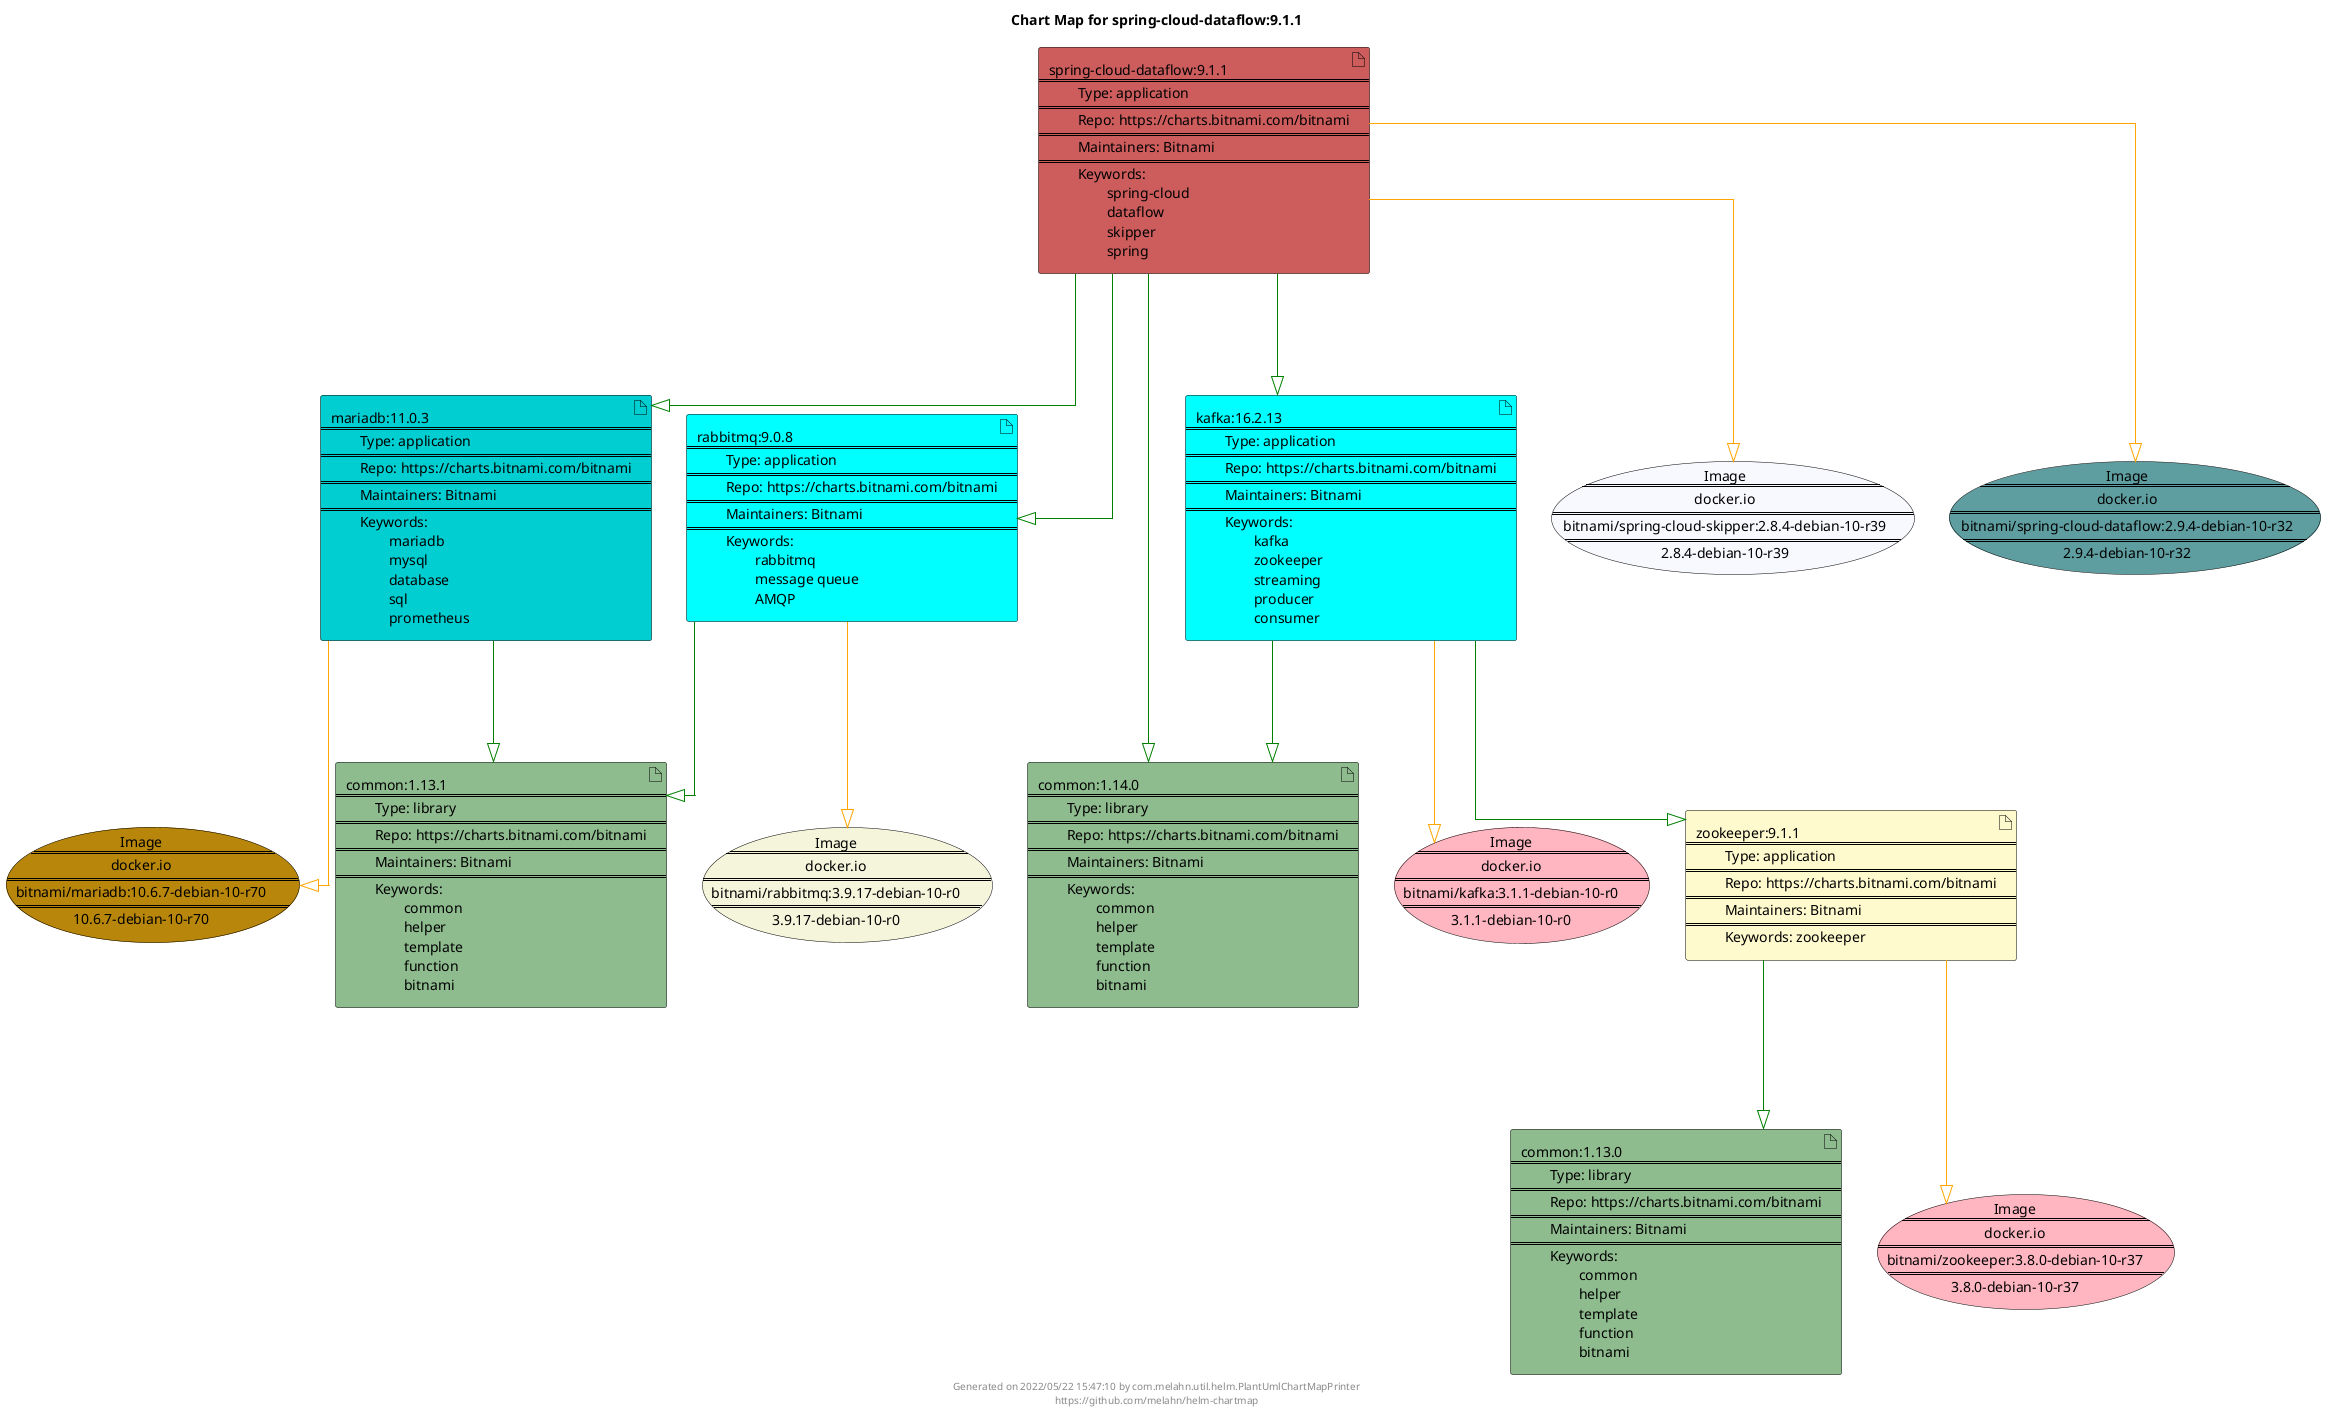 @startuml
skinparam linetype ortho
skinparam backgroundColor white
skinparam usecaseBorderColor black
skinparam usecaseArrowColor LightSlateGray
skinparam artifactBorderColor black
skinparam artifactArrowColor LightSlateGray

title Chart Map for spring-cloud-dataflow:9.1.1

'There are 8 referenced Helm Charts
artifact "common:1.13.1\n====\n\tType: library\n====\n\tRepo: https://charts.bitnami.com/bitnami\n====\n\tMaintainers: Bitnami\n====\n\tKeywords: \n\t\tcommon\n\t\thelper\n\t\ttemplate\n\t\tfunction\n\t\tbitnami" as common_1_13_1 #DarkSeaGreen
artifact "spring-cloud-dataflow:9.1.1\n====\n\tType: application\n====\n\tRepo: https://charts.bitnami.com/bitnami\n====\n\tMaintainers: Bitnami\n====\n\tKeywords: \n\t\tspring-cloud\n\t\tdataflow\n\t\tskipper\n\t\tspring" as spring_cloud_dataflow_9_1_1 #IndianRed
artifact "mariadb:11.0.3\n====\n\tType: application\n====\n\tRepo: https://charts.bitnami.com/bitnami\n====\n\tMaintainers: Bitnami\n====\n\tKeywords: \n\t\tmariadb\n\t\tmysql\n\t\tdatabase\n\t\tsql\n\t\tprometheus" as mariadb_11_0_3 #DarkTurquoise
artifact "common:1.13.0\n====\n\tType: library\n====\n\tRepo: https://charts.bitnami.com/bitnami\n====\n\tMaintainers: Bitnami\n====\n\tKeywords: \n\t\tcommon\n\t\thelper\n\t\ttemplate\n\t\tfunction\n\t\tbitnami" as common_1_13_0 #DarkSeaGreen
artifact "common:1.14.0\n====\n\tType: library\n====\n\tRepo: https://charts.bitnami.com/bitnami\n====\n\tMaintainers: Bitnami\n====\n\tKeywords: \n\t\tcommon\n\t\thelper\n\t\ttemplate\n\t\tfunction\n\t\tbitnami" as common_1_14_0 #DarkSeaGreen
artifact "zookeeper:9.1.1\n====\n\tType: application\n====\n\tRepo: https://charts.bitnami.com/bitnami\n====\n\tMaintainers: Bitnami\n====\n\tKeywords: zookeeper" as zookeeper_9_1_1 #LemonChiffon
artifact "rabbitmq:9.0.8\n====\n\tType: application\n====\n\tRepo: https://charts.bitnami.com/bitnami\n====\n\tMaintainers: Bitnami\n====\n\tKeywords: \n\t\trabbitmq\n\t\tmessage queue\n\t\tAMQP" as rabbitmq_9_0_8 #Aqua
artifact "kafka:16.2.13\n====\n\tType: application\n====\n\tRepo: https://charts.bitnami.com/bitnami\n====\n\tMaintainers: Bitnami\n====\n\tKeywords: \n\t\tkafka\n\t\tzookeeper\n\t\tstreaming\n\t\tproducer\n\t\tconsumer" as kafka_16_2_13 #Aqua

'There are 6 referenced Docker Images
usecase "Image\n====\ndocker.io\n====\nbitnami/mariadb:10.6.7-debian-10-r70\n====\n10.6.7-debian-10-r70" as docker_io_bitnami_mariadb_10_6_7_debian_10_r70 #DarkGoldenRod
usecase "Image\n====\ndocker.io\n====\nbitnami/zookeeper:3.8.0-debian-10-r37\n====\n3.8.0-debian-10-r37" as docker_io_bitnami_zookeeper_3_8_0_debian_10_r37 #LightPink
usecase "Image\n====\ndocker.io\n====\nbitnami/kafka:3.1.1-debian-10-r0\n====\n3.1.1-debian-10-r0" as docker_io_bitnami_kafka_3_1_1_debian_10_r0 #LightPink
usecase "Image\n====\ndocker.io\n====\nbitnami/spring-cloud-skipper:2.8.4-debian-10-r39\n====\n2.8.4-debian-10-r39" as docker_io_bitnami_spring_cloud_skipper_2_8_4_debian_10_r39 #GhostWhite
usecase "Image\n====\ndocker.io\n====\nbitnami/spring-cloud-dataflow:2.9.4-debian-10-r32\n====\n2.9.4-debian-10-r32" as docker_io_bitnami_spring_cloud_dataflow_2_9_4_debian_10_r32 #CadetBlue
usecase "Image\n====\ndocker.io\n====\nbitnami/rabbitmq:3.9.17-debian-10-r0\n====\n3.9.17-debian-10-r0" as docker_io_bitnami_rabbitmq_3_9_17_debian_10_r0 #Beige

'Chart Dependencies
spring_cloud_dataflow_9_1_1--[#green]-|>kafka_16_2_13
kafka_16_2_13--[#green]-|>zookeeper_9_1_1
zookeeper_9_1_1--[#green]-|>common_1_13_0
kafka_16_2_13--[#green]-|>common_1_14_0
spring_cloud_dataflow_9_1_1--[#green]-|>common_1_14_0
spring_cloud_dataflow_9_1_1--[#green]-|>rabbitmq_9_0_8
rabbitmq_9_0_8--[#green]-|>common_1_13_1
spring_cloud_dataflow_9_1_1--[#green]-|>mariadb_11_0_3
mariadb_11_0_3--[#green]-|>common_1_13_1
spring_cloud_dataflow_9_1_1--[#orange]-|>docker_io_bitnami_spring_cloud_skipper_2_8_4_debian_10_r39
spring_cloud_dataflow_9_1_1--[#orange]-|>docker_io_bitnami_spring_cloud_dataflow_2_9_4_debian_10_r32
mariadb_11_0_3--[#orange]-|>docker_io_bitnami_mariadb_10_6_7_debian_10_r70
zookeeper_9_1_1--[#orange]-|>docker_io_bitnami_zookeeper_3_8_0_debian_10_r37
rabbitmq_9_0_8--[#orange]-|>docker_io_bitnami_rabbitmq_3_9_17_debian_10_r0
kafka_16_2_13--[#orange]-|>docker_io_bitnami_kafka_3_1_1_debian_10_r0

center footer Generated on 2022/05/22 15:47:10 by com.melahn.util.helm.PlantUmlChartMapPrinter\nhttps://github.com/melahn/helm-chartmap
@enduml
